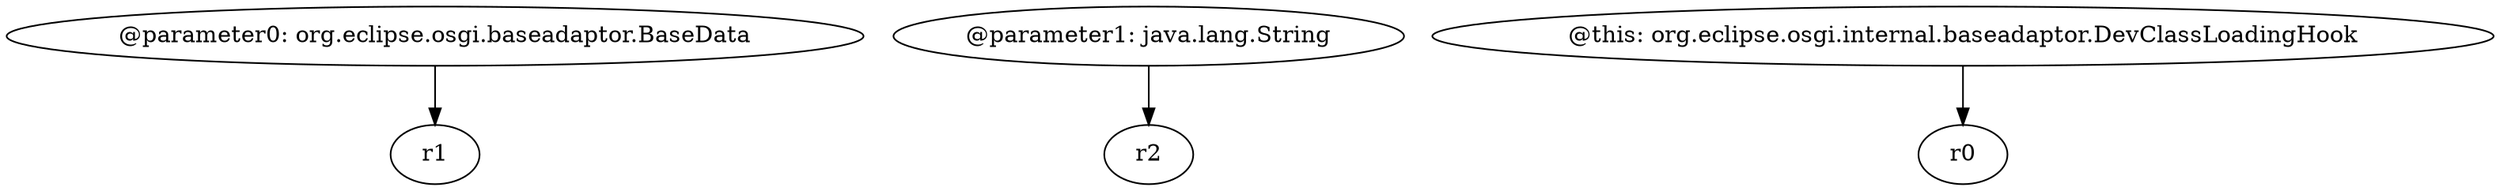 digraph g {
0[label="@parameter0: org.eclipse.osgi.baseadaptor.BaseData"]
1[label="r1"]
0->1[label=""]
2[label="@parameter1: java.lang.String"]
3[label="r2"]
2->3[label=""]
4[label="@this: org.eclipse.osgi.internal.baseadaptor.DevClassLoadingHook"]
5[label="r0"]
4->5[label=""]
}